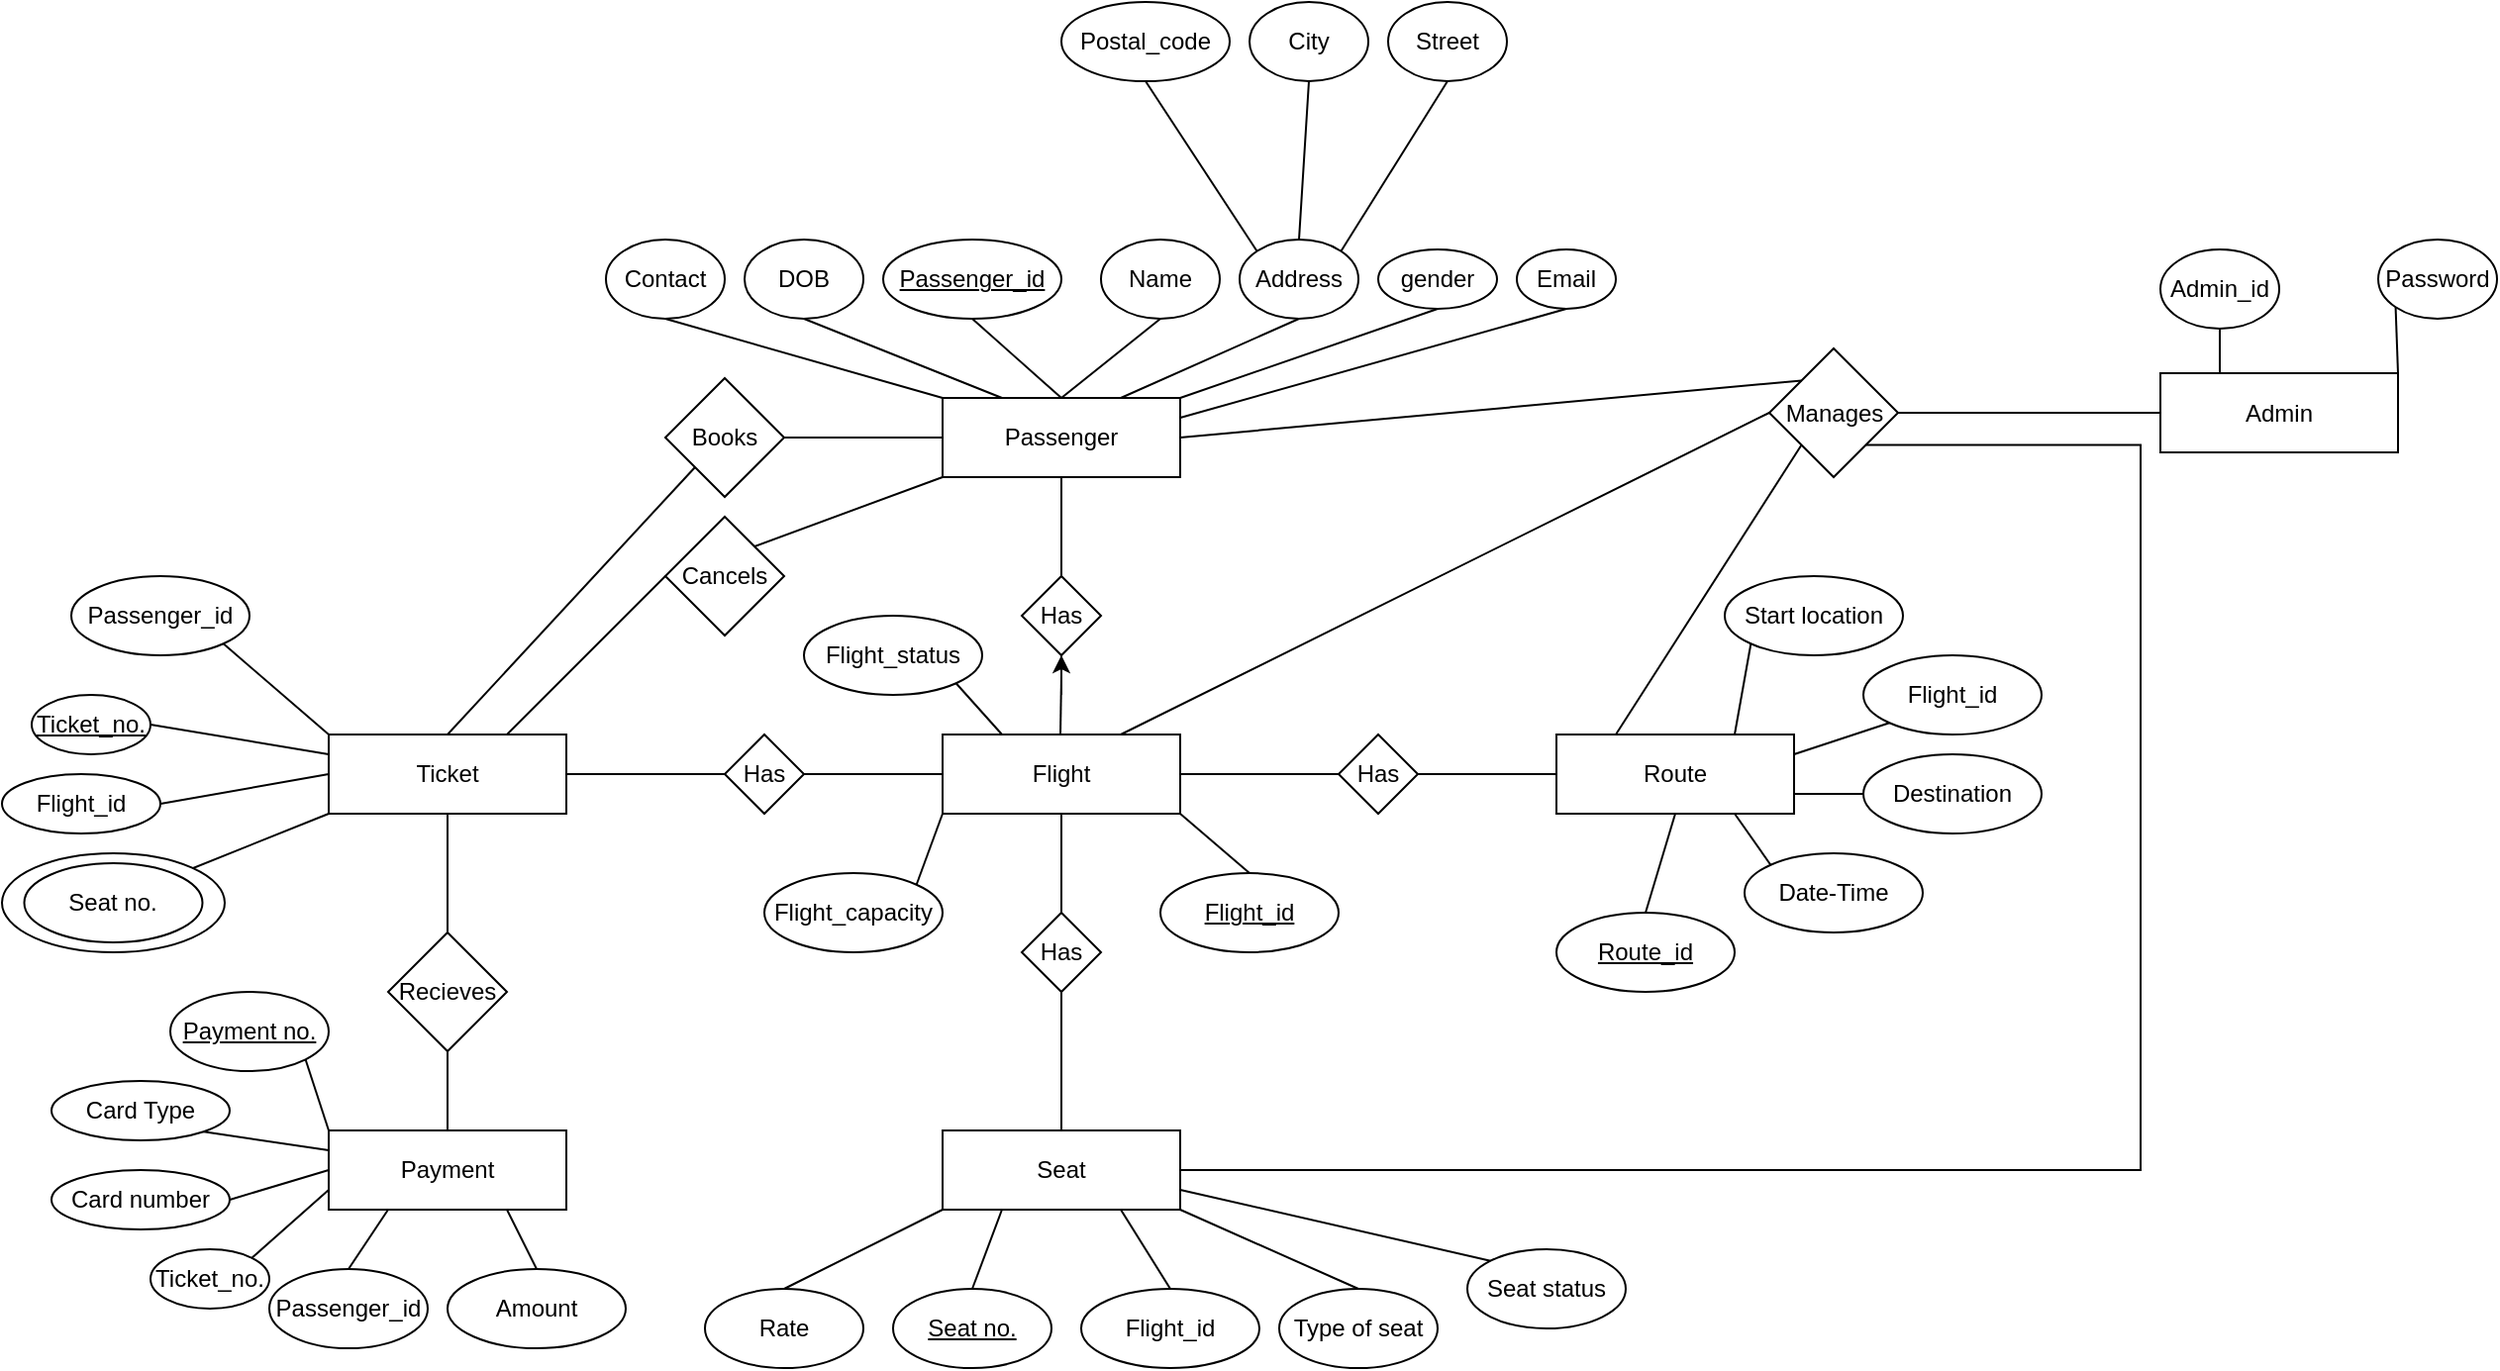 <mxfile version="20.0.4" type="device"><diagram id="wLFEL5sPyvym7mDosOMR" name="Page-1"><mxGraphModel dx="2128" dy="1671" grid="1" gridSize="10" guides="1" tooltips="1" connect="1" arrows="1" fold="1" page="1" pageScale="1" pageWidth="850" pageHeight="1100" math="0" shadow="0"><root><mxCell id="0"/><mxCell id="1" parent="0"/><mxCell id="FNH61w9bxG_9aRAZ12dG-1" value="Passenger" style="rounded=0;whiteSpace=wrap;html=1;" parent="1" vertex="1"><mxGeometry x="205" y="70" width="120" height="40" as="geometry"/></mxCell><mxCell id="FNH61w9bxG_9aRAZ12dG-2" value="Flight&lt;span style=&quot;color: rgba(0, 0, 0, 0); font-family: monospace; font-size: 0px; text-align: start;&quot;&gt;%3CmxGraphModel%3E%3Croot%3E%3CmxCell%20id%3D%220%22%2F%3E%3CmxCell%20id%3D%221%22%20parent%3D%220%22%2F%3E%3CmxCell%20id%3D%222%22%20value%3D%22Passenger%22%20style%3D%22rounded%3D0%3BwhiteSpace%3Dwrap%3Bhtml%3D1%3B%22%20vertex%3D%221%22%20parent%3D%221%22%3E%3CmxGeometry%20x%3D%2280%22%20y%3D%2280%22%20width%3D%22120%22%20height%3D%2240%22%20as%3D%22geometry%22%2F%3E%3C%2FmxCell%3E%3C%2Froot%3E%3C%2FmxGraphModel%3E&lt;/span&gt;" style="rounded=0;whiteSpace=wrap;html=1;" parent="1" vertex="1"><mxGeometry x="205" y="240" width="120" height="40" as="geometry"/></mxCell><mxCell id="FNH61w9bxG_9aRAZ12dG-3" value="Route" style="rounded=0;whiteSpace=wrap;html=1;" parent="1" vertex="1"><mxGeometry x="515" y="240" width="120" height="40" as="geometry"/></mxCell><mxCell id="FNH61w9bxG_9aRAZ12dG-4" value="Ticket" style="rounded=0;whiteSpace=wrap;html=1;" parent="1" vertex="1"><mxGeometry x="-105" y="240" width="120" height="40" as="geometry"/></mxCell><mxCell id="FNH61w9bxG_9aRAZ12dG-5" value="Seat" style="rounded=0;whiteSpace=wrap;html=1;" parent="1" vertex="1"><mxGeometry x="205" y="440" width="120" height="40" as="geometry"/></mxCell><mxCell id="FNH61w9bxG_9aRAZ12dG-6" value="Payment" style="rounded=0;whiteSpace=wrap;html=1;" parent="1" vertex="1"><mxGeometry x="-105" y="440" width="120" height="40" as="geometry"/></mxCell><mxCell id="FNH61w9bxG_9aRAZ12dG-7" value="Admin" style="rounded=0;whiteSpace=wrap;html=1;" parent="1" vertex="1"><mxGeometry x="820" y="57.5" width="120" height="40" as="geometry"/></mxCell><mxCell id="FNH61w9bxG_9aRAZ12dG-12" style="edgeStyle=orthogonalEdgeStyle;rounded=0;orthogonalLoop=1;jettySize=auto;html=1;" parent="1" source="FNH61w9bxG_9aRAZ12dG-8" edge="1"><mxGeometry relative="1" as="geometry"><mxPoint x="265" y="200" as="targetPoint"/></mxGeometry></mxCell><mxCell id="FNH61w9bxG_9aRAZ12dG-8" value="Has" style="rhombus;whiteSpace=wrap;html=1;rounded=0;" parent="1" vertex="1"><mxGeometry x="245" y="160" width="40" height="40" as="geometry"/></mxCell><mxCell id="FNH61w9bxG_9aRAZ12dG-9" value="" style="endArrow=none;html=1;rounded=0;exitX=0.5;exitY=0;exitDx=0;exitDy=0;entryX=0.5;entryY=1;entryDx=0;entryDy=0;" parent="1" source="FNH61w9bxG_9aRAZ12dG-8" target="FNH61w9bxG_9aRAZ12dG-1" edge="1"><mxGeometry width="50" height="50" relative="1" as="geometry"><mxPoint x="235" y="160" as="sourcePoint"/><mxPoint x="285" y="110" as="targetPoint"/></mxGeometry></mxCell><mxCell id="FNH61w9bxG_9aRAZ12dG-10" value="" style="endArrow=none;html=1;rounded=0;exitX=0.5;exitY=0;exitDx=0;exitDy=0;" parent="1" edge="1"><mxGeometry width="50" height="50" relative="1" as="geometry"><mxPoint x="264.5" y="240" as="sourcePoint"/><mxPoint x="265" y="210" as="targetPoint"/></mxGeometry></mxCell><mxCell id="FNH61w9bxG_9aRAZ12dG-13" value="Has" style="rhombus;whiteSpace=wrap;html=1;rounded=0;" parent="1" vertex="1"><mxGeometry x="405" y="240" width="40" height="40" as="geometry"/></mxCell><mxCell id="FNH61w9bxG_9aRAZ12dG-14" value="" style="endArrow=none;html=1;rounded=0;exitX=1;exitY=0.5;exitDx=0;exitDy=0;entryX=0;entryY=0.5;entryDx=0;entryDy=0;" parent="1" source="FNH61w9bxG_9aRAZ12dG-13" target="FNH61w9bxG_9aRAZ12dG-3" edge="1"><mxGeometry width="50" height="50" relative="1" as="geometry"><mxPoint x="395" y="240" as="sourcePoint"/><mxPoint x="505" y="270" as="targetPoint"/></mxGeometry></mxCell><mxCell id="FNH61w9bxG_9aRAZ12dG-15" value="" style="endArrow=none;html=1;rounded=0;exitX=1;exitY=0.5;exitDx=0;exitDy=0;entryX=0;entryY=0.5;entryDx=0;entryDy=0;" parent="1" source="FNH61w9bxG_9aRAZ12dG-2" target="FNH61w9bxG_9aRAZ12dG-13" edge="1"><mxGeometry width="50" height="50" relative="1" as="geometry"><mxPoint x="424.5" y="320" as="sourcePoint"/><mxPoint x="405" y="290" as="targetPoint"/></mxGeometry></mxCell><mxCell id="FNH61w9bxG_9aRAZ12dG-20" value="Has" style="rhombus;whiteSpace=wrap;html=1;rounded=0;" parent="1" vertex="1"><mxGeometry x="95" y="240" width="40" height="40" as="geometry"/></mxCell><mxCell id="FNH61w9bxG_9aRAZ12dG-21" value="" style="endArrow=none;html=1;rounded=0;exitX=1;exitY=0.5;exitDx=0;exitDy=0;entryX=0;entryY=0.5;entryDx=0;entryDy=0;" parent="1" source="FNH61w9bxG_9aRAZ12dG-20" edge="1"><mxGeometry width="50" height="50" relative="1" as="geometry"><mxPoint x="95" y="240" as="sourcePoint"/><mxPoint x="205" y="260" as="targetPoint"/></mxGeometry></mxCell><mxCell id="FNH61w9bxG_9aRAZ12dG-22" value="" style="endArrow=none;html=1;rounded=0;entryX=0;entryY=0.5;entryDx=0;entryDy=0;exitX=1;exitY=0.5;exitDx=0;exitDy=0;" parent="1" source="FNH61w9bxG_9aRAZ12dG-4" target="FNH61w9bxG_9aRAZ12dG-20" edge="1"><mxGeometry width="50" height="50" relative="1" as="geometry"><mxPoint x="45" y="270" as="sourcePoint"/><mxPoint x="105" y="290" as="targetPoint"/></mxGeometry></mxCell><mxCell id="FNH61w9bxG_9aRAZ12dG-25" value="Books" style="rhombus;whiteSpace=wrap;html=1;rounded=0;" parent="1" vertex="1"><mxGeometry x="65" y="60" width="60" height="60" as="geometry"/></mxCell><mxCell id="FNH61w9bxG_9aRAZ12dG-26" value="Cancels" style="rhombus;whiteSpace=wrap;html=1;rounded=0;" parent="1" vertex="1"><mxGeometry x="65" y="130" width="60" height="60" as="geometry"/></mxCell><mxCell id="FNH61w9bxG_9aRAZ12dG-29" value="" style="endArrow=none;html=1;rounded=0;entryX=0;entryY=1;entryDx=0;entryDy=0;exitX=1;exitY=0;exitDx=0;exitDy=0;" parent="1" source="FNH61w9bxG_9aRAZ12dG-26" target="FNH61w9bxG_9aRAZ12dG-1" edge="1"><mxGeometry width="50" height="50" relative="1" as="geometry"><mxPoint x="105" y="150" as="sourcePoint"/><mxPoint x="165" y="110" as="targetPoint"/></mxGeometry></mxCell><mxCell id="FNH61w9bxG_9aRAZ12dG-31" value="" style="endArrow=none;html=1;rounded=0;entryX=0.75;entryY=0;entryDx=0;entryDy=0;exitX=0;exitY=0.5;exitDx=0;exitDy=0;" parent="1" source="FNH61w9bxG_9aRAZ12dG-26" target="FNH61w9bxG_9aRAZ12dG-4" edge="1"><mxGeometry width="50" height="50" relative="1" as="geometry"><mxPoint x="95" y="170" as="sourcePoint"/><mxPoint x="215" y="120" as="targetPoint"/></mxGeometry></mxCell><mxCell id="FNH61w9bxG_9aRAZ12dG-32" value="" style="endArrow=none;html=1;rounded=0;entryX=0;entryY=0.5;entryDx=0;entryDy=0;exitX=1;exitY=0.5;exitDx=0;exitDy=0;" parent="1" source="FNH61w9bxG_9aRAZ12dG-25" target="FNH61w9bxG_9aRAZ12dG-1" edge="1"><mxGeometry width="50" height="50" relative="1" as="geometry"><mxPoint x="85" y="80" as="sourcePoint"/><mxPoint x="205" y="30" as="targetPoint"/></mxGeometry></mxCell><mxCell id="FNH61w9bxG_9aRAZ12dG-33" value="" style="endArrow=none;html=1;rounded=0;entryX=0;entryY=1;entryDx=0;entryDy=0;exitX=0.5;exitY=0;exitDx=0;exitDy=0;" parent="1" source="FNH61w9bxG_9aRAZ12dG-4" target="FNH61w9bxG_9aRAZ12dG-25" edge="1"><mxGeometry width="50" height="50" relative="1" as="geometry"><mxPoint x="-85" y="109" as="sourcePoint"/><mxPoint x="35" y="109" as="targetPoint"/></mxGeometry></mxCell><mxCell id="FNH61w9bxG_9aRAZ12dG-35" value="&lt;u&gt;Passenger_id&lt;/u&gt;" style="ellipse;whiteSpace=wrap;html=1;rounded=0;" parent="1" vertex="1"><mxGeometry x="175" y="-10" width="90" height="40" as="geometry"/></mxCell><mxCell id="FNH61w9bxG_9aRAZ12dG-36" value="Name" style="ellipse;whiteSpace=wrap;html=1;rounded=0;" parent="1" vertex="1"><mxGeometry x="285" y="-10" width="60" height="40" as="geometry"/></mxCell><mxCell id="FNH61w9bxG_9aRAZ12dG-37" value="Address" style="ellipse;whiteSpace=wrap;html=1;rounded=0;" parent="1" vertex="1"><mxGeometry x="355" y="-10" width="60" height="40" as="geometry"/></mxCell><mxCell id="FNH61w9bxG_9aRAZ12dG-39" value="gender" style="ellipse;whiteSpace=wrap;html=1;rounded=0;" parent="1" vertex="1"><mxGeometry x="425" y="-5" width="60" height="30" as="geometry"/></mxCell><mxCell id="FNH61w9bxG_9aRAZ12dG-40" value="DOB" style="ellipse;whiteSpace=wrap;html=1;rounded=0;" parent="1" vertex="1"><mxGeometry x="105" y="-10" width="60" height="40" as="geometry"/></mxCell><mxCell id="FNH61w9bxG_9aRAZ12dG-41" value="Email" style="ellipse;whiteSpace=wrap;html=1;rounded=0;" parent="1" vertex="1"><mxGeometry x="495" y="-5" width="50" height="30" as="geometry"/></mxCell><mxCell id="FNH61w9bxG_9aRAZ12dG-42" value="Contact" style="ellipse;whiteSpace=wrap;html=1;rounded=0;" parent="1" vertex="1"><mxGeometry x="35" y="-10" width="60" height="40" as="geometry"/></mxCell><mxCell id="FNH61w9bxG_9aRAZ12dG-43" value="" style="endArrow=none;html=1;rounded=0;entryX=0.5;entryY=1;entryDx=0;entryDy=0;exitX=0;exitY=0;exitDx=0;exitDy=0;" parent="1" source="FNH61w9bxG_9aRAZ12dG-1" target="FNH61w9bxG_9aRAZ12dG-42" edge="1"><mxGeometry width="50" height="50" relative="1" as="geometry"><mxPoint x="55" y="120" as="sourcePoint"/><mxPoint x="105" y="70" as="targetPoint"/></mxGeometry></mxCell><mxCell id="FNH61w9bxG_9aRAZ12dG-44" value="" style="endArrow=none;html=1;rounded=0;entryX=0.5;entryY=1;entryDx=0;entryDy=0;exitX=0.25;exitY=0;exitDx=0;exitDy=0;" parent="1" source="FNH61w9bxG_9aRAZ12dG-1" target="FNH61w9bxG_9aRAZ12dG-40" edge="1"><mxGeometry width="50" height="50" relative="1" as="geometry"><mxPoint x="55" y="120" as="sourcePoint"/><mxPoint x="105" y="70" as="targetPoint"/></mxGeometry></mxCell><mxCell id="FNH61w9bxG_9aRAZ12dG-45" value="" style="endArrow=none;html=1;rounded=0;entryX=0.5;entryY=1;entryDx=0;entryDy=0;exitX=0.5;exitY=0;exitDx=0;exitDy=0;" parent="1" source="FNH61w9bxG_9aRAZ12dG-1" target="FNH61w9bxG_9aRAZ12dG-35" edge="1"><mxGeometry width="50" height="50" relative="1" as="geometry"><mxPoint x="55" y="120" as="sourcePoint"/><mxPoint x="105" y="70" as="targetPoint"/></mxGeometry></mxCell><mxCell id="FNH61w9bxG_9aRAZ12dG-46" value="" style="endArrow=none;html=1;rounded=0;entryX=0.5;entryY=1;entryDx=0;entryDy=0;exitX=0.5;exitY=0;exitDx=0;exitDy=0;" parent="1" source="FNH61w9bxG_9aRAZ12dG-1" target="FNH61w9bxG_9aRAZ12dG-36" edge="1"><mxGeometry width="50" height="50" relative="1" as="geometry"><mxPoint x="55" y="120" as="sourcePoint"/><mxPoint x="105" y="70" as="targetPoint"/></mxGeometry></mxCell><mxCell id="FNH61w9bxG_9aRAZ12dG-47" value="" style="endArrow=none;html=1;rounded=0;entryX=0.5;entryY=1;entryDx=0;entryDy=0;exitX=0.75;exitY=0;exitDx=0;exitDy=0;" parent="1" source="FNH61w9bxG_9aRAZ12dG-1" target="FNH61w9bxG_9aRAZ12dG-37" edge="1"><mxGeometry width="50" height="50" relative="1" as="geometry"><mxPoint x="55" y="120" as="sourcePoint"/><mxPoint x="105" y="70" as="targetPoint"/></mxGeometry></mxCell><mxCell id="FNH61w9bxG_9aRAZ12dG-48" value="" style="endArrow=none;html=1;rounded=0;entryX=0.5;entryY=1;entryDx=0;entryDy=0;exitX=1;exitY=0;exitDx=0;exitDy=0;" parent="1" source="FNH61w9bxG_9aRAZ12dG-1" target="FNH61w9bxG_9aRAZ12dG-39" edge="1"><mxGeometry width="50" height="50" relative="1" as="geometry"><mxPoint x="55" y="120" as="sourcePoint"/><mxPoint x="105" y="70" as="targetPoint"/></mxGeometry></mxCell><mxCell id="FNH61w9bxG_9aRAZ12dG-49" value="" style="endArrow=none;html=1;rounded=0;entryX=0.5;entryY=1;entryDx=0;entryDy=0;exitX=1;exitY=0.25;exitDx=0;exitDy=0;" parent="1" source="FNH61w9bxG_9aRAZ12dG-1" target="FNH61w9bxG_9aRAZ12dG-41" edge="1"><mxGeometry width="50" height="50" relative="1" as="geometry"><mxPoint x="55" y="120" as="sourcePoint"/><mxPoint x="105" y="70" as="targetPoint"/></mxGeometry></mxCell><mxCell id="FNH61w9bxG_9aRAZ12dG-50" value="Passenger_id" style="ellipse;whiteSpace=wrap;html=1;rounded=0;" parent="1" vertex="1"><mxGeometry x="-235" y="160" width="90" height="40" as="geometry"/></mxCell><mxCell id="FNH61w9bxG_9aRAZ12dG-51" value="&lt;u&gt;Ticket_no.&lt;/u&gt;" style="ellipse;whiteSpace=wrap;html=1;direction=south;rounded=0;" parent="1" vertex="1"><mxGeometry x="-255" y="220" width="60" height="30" as="geometry"/></mxCell><mxCell id="FNH61w9bxG_9aRAZ12dG-53" value="Flight_id" style="ellipse;whiteSpace=wrap;html=1;rounded=0;" parent="1" vertex="1"><mxGeometry x="-270" y="260" width="80" height="30" as="geometry"/></mxCell><mxCell id="FNH61w9bxG_9aRAZ12dG-57" value="" style="endArrow=none;html=1;rounded=0;entryX=0;entryY=1;entryDx=0;entryDy=0;exitX=1;exitY=0;exitDx=0;exitDy=0;" parent="1" source="FNH61w9bxG_9aRAZ12dG-54" target="FNH61w9bxG_9aRAZ12dG-4" edge="1"><mxGeometry width="50" height="50" relative="1" as="geometry"><mxPoint x="-145" y="310" as="sourcePoint"/><mxPoint x="105" y="210" as="targetPoint"/></mxGeometry></mxCell><mxCell id="FNH61w9bxG_9aRAZ12dG-58" value="" style="endArrow=none;html=1;rounded=0;entryX=1;entryY=0.5;entryDx=0;entryDy=0;exitX=0;exitY=0.5;exitDx=0;exitDy=0;" parent="1" source="FNH61w9bxG_9aRAZ12dG-4" target="FNH61w9bxG_9aRAZ12dG-53" edge="1"><mxGeometry width="50" height="50" relative="1" as="geometry"><mxPoint x="-105" y="270" as="sourcePoint"/><mxPoint x="105" y="210" as="targetPoint"/></mxGeometry></mxCell><mxCell id="FNH61w9bxG_9aRAZ12dG-59" value="" style="endArrow=none;html=1;rounded=0;exitX=0.5;exitY=0;exitDx=0;exitDy=0;entryX=0;entryY=0.25;entryDx=0;entryDy=0;" parent="1" source="FNH61w9bxG_9aRAZ12dG-51" target="FNH61w9bxG_9aRAZ12dG-4" edge="1"><mxGeometry width="50" height="50" relative="1" as="geometry"><mxPoint x="55" y="260" as="sourcePoint"/><mxPoint x="105" y="210" as="targetPoint"/></mxGeometry></mxCell><mxCell id="FNH61w9bxG_9aRAZ12dG-60" value="" style="endArrow=none;html=1;rounded=0;entryX=1;entryY=1;entryDx=0;entryDy=0;exitX=0;exitY=0;exitDx=0;exitDy=0;" parent="1" source="FNH61w9bxG_9aRAZ12dG-4" target="FNH61w9bxG_9aRAZ12dG-50" edge="1"><mxGeometry width="50" height="50" relative="1" as="geometry"><mxPoint x="55" y="260" as="sourcePoint"/><mxPoint x="105" y="210" as="targetPoint"/></mxGeometry></mxCell><mxCell id="FNH61w9bxG_9aRAZ12dG-63" value="Has" style="rhombus;whiteSpace=wrap;html=1;rounded=0;" parent="1" vertex="1"><mxGeometry x="245" y="330" width="40" height="40" as="geometry"/></mxCell><mxCell id="FNH61w9bxG_9aRAZ12dG-64" value="" style="endArrow=none;html=1;rounded=0;exitX=0.5;exitY=0;exitDx=0;exitDy=0;entryX=0.5;entryY=1;entryDx=0;entryDy=0;" parent="1" source="FNH61w9bxG_9aRAZ12dG-63" target="FNH61w9bxG_9aRAZ12dG-2" edge="1"><mxGeometry width="50" height="50" relative="1" as="geometry"><mxPoint x="235" y="330" as="sourcePoint"/><mxPoint x="305" y="330" as="targetPoint"/></mxGeometry></mxCell><mxCell id="FNH61w9bxG_9aRAZ12dG-65" value="" style="endArrow=none;html=1;rounded=0;exitX=0.5;exitY=0;exitDx=0;exitDy=0;entryX=0.5;entryY=1;entryDx=0;entryDy=0;" parent="1" source="FNH61w9bxG_9aRAZ12dG-5" target="FNH61w9bxG_9aRAZ12dG-63" edge="1"><mxGeometry width="50" height="50" relative="1" as="geometry"><mxPoint x="264.5" y="410" as="sourcePoint"/><mxPoint x="265" y="380" as="targetPoint"/></mxGeometry></mxCell><mxCell id="FNH61w9bxG_9aRAZ12dG-67" value="&lt;u&gt;Seat no.&lt;/u&gt;" style="ellipse;whiteSpace=wrap;html=1;rounded=0;" parent="1" vertex="1"><mxGeometry x="180" y="520" width="80" height="40" as="geometry"/></mxCell><mxCell id="FNH61w9bxG_9aRAZ12dG-68" value="Flight_id" style="ellipse;whiteSpace=wrap;html=1;rounded=0;" parent="1" vertex="1"><mxGeometry x="275" y="520" width="90" height="40" as="geometry"/></mxCell><mxCell id="FNH61w9bxG_9aRAZ12dG-69" value="Rate" style="ellipse;whiteSpace=wrap;html=1;rounded=0;" parent="1" vertex="1"><mxGeometry x="85" y="520" width="80" height="40" as="geometry"/></mxCell><mxCell id="FNH61w9bxG_9aRAZ12dG-71" value="Type of seat" style="ellipse;whiteSpace=wrap;html=1;rounded=0;" parent="1" vertex="1"><mxGeometry x="375" y="520" width="80" height="40" as="geometry"/></mxCell><mxCell id="FNH61w9bxG_9aRAZ12dG-75" value="" style="endArrow=none;html=1;rounded=0;entryX=1;entryY=1;entryDx=0;entryDy=0;exitX=0.5;exitY=0;exitDx=0;exitDy=0;" parent="1" source="FNH61w9bxG_9aRAZ12dG-71" target="FNH61w9bxG_9aRAZ12dG-5" edge="1"><mxGeometry width="50" height="50" relative="1" as="geometry"><mxPoint x="55" y="400" as="sourcePoint"/><mxPoint x="105" y="350" as="targetPoint"/></mxGeometry></mxCell><mxCell id="FNH61w9bxG_9aRAZ12dG-76" value="" style="endArrow=none;html=1;rounded=0;entryX=0.75;entryY=1;entryDx=0;entryDy=0;exitX=0.5;exitY=0;exitDx=0;exitDy=0;" parent="1" source="FNH61w9bxG_9aRAZ12dG-68" target="FNH61w9bxG_9aRAZ12dG-5" edge="1"><mxGeometry width="50" height="50" relative="1" as="geometry"><mxPoint x="55" y="400" as="sourcePoint"/><mxPoint x="105" y="350" as="targetPoint"/></mxGeometry></mxCell><mxCell id="FNH61w9bxG_9aRAZ12dG-77" value="" style="endArrow=none;html=1;rounded=0;entryX=0.25;entryY=1;entryDx=0;entryDy=0;exitX=0.5;exitY=0;exitDx=0;exitDy=0;" parent="1" source="FNH61w9bxG_9aRAZ12dG-67" target="FNH61w9bxG_9aRAZ12dG-5" edge="1"><mxGeometry width="50" height="50" relative="1" as="geometry"><mxPoint x="55" y="400" as="sourcePoint"/><mxPoint x="105" y="350" as="targetPoint"/></mxGeometry></mxCell><mxCell id="FNH61w9bxG_9aRAZ12dG-78" value="" style="endArrow=none;html=1;rounded=0;entryX=0;entryY=1;entryDx=0;entryDy=0;exitX=0.5;exitY=0;exitDx=0;exitDy=0;" parent="1" source="FNH61w9bxG_9aRAZ12dG-69" target="FNH61w9bxG_9aRAZ12dG-5" edge="1"><mxGeometry width="50" height="50" relative="1" as="geometry"><mxPoint x="55" y="400" as="sourcePoint"/><mxPoint x="105" y="350" as="targetPoint"/></mxGeometry></mxCell><mxCell id="FNH61w9bxG_9aRAZ12dG-79" value="Recieves" style="rhombus;whiteSpace=wrap;html=1;rounded=0;" parent="1" vertex="1"><mxGeometry x="-75" y="340" width="60" height="60" as="geometry"/></mxCell><mxCell id="FNH61w9bxG_9aRAZ12dG-80" value="" style="endArrow=none;html=1;rounded=0;sketch=0;curved=0;exitX=0.5;exitY=1;exitDx=0;exitDy=0;entryX=0.5;entryY=0;entryDx=0;entryDy=0;" parent="1" source="FNH61w9bxG_9aRAZ12dG-79" target="FNH61w9bxG_9aRAZ12dG-6" edge="1"><mxGeometry width="50" height="50" relative="1" as="geometry"><mxPoint x="295" y="400" as="sourcePoint"/><mxPoint x="345" y="350" as="targetPoint"/></mxGeometry></mxCell><mxCell id="FNH61w9bxG_9aRAZ12dG-81" value="" style="endArrow=none;html=1;rounded=0;sketch=0;curved=0;exitX=0.5;exitY=0;exitDx=0;exitDy=0;entryX=0.5;entryY=1;entryDx=0;entryDy=0;" parent="1" source="FNH61w9bxG_9aRAZ12dG-79" target="FNH61w9bxG_9aRAZ12dG-4" edge="1"><mxGeometry width="50" height="50" relative="1" as="geometry"><mxPoint x="295" y="400" as="sourcePoint"/><mxPoint x="345" y="350" as="targetPoint"/></mxGeometry></mxCell><mxCell id="FNH61w9bxG_9aRAZ12dG-82" value="Ticket_no." style="ellipse;whiteSpace=wrap;html=1;direction=south;rounded=0;" parent="1" vertex="1"><mxGeometry x="-195" y="500" width="60" height="30" as="geometry"/></mxCell><mxCell id="FNH61w9bxG_9aRAZ12dG-83" value="Passenger_id" style="ellipse;whiteSpace=wrap;html=1;rounded=0;" parent="1" vertex="1"><mxGeometry x="-135" y="510" width="80" height="40" as="geometry"/></mxCell><mxCell id="FNH61w9bxG_9aRAZ12dG-86" value="Card number" style="ellipse;whiteSpace=wrap;html=1;rounded=0;" parent="1" vertex="1"><mxGeometry x="-245" y="460" width="90" height="30" as="geometry"/></mxCell><mxCell id="FNH61w9bxG_9aRAZ12dG-87" value="Amount" style="ellipse;whiteSpace=wrap;html=1;rounded=0;" parent="1" vertex="1"><mxGeometry x="-45" y="510" width="90" height="40" as="geometry"/></mxCell><mxCell id="FNH61w9bxG_9aRAZ12dG-90" value="Card Type" style="ellipse;whiteSpace=wrap;html=1;rounded=0;" parent="1" vertex="1"><mxGeometry x="-245" y="415" width="90" height="30" as="geometry"/></mxCell><mxCell id="FNH61w9bxG_9aRAZ12dG-91" value="&lt;u&gt;Payment no.&lt;/u&gt;" style="ellipse;whiteSpace=wrap;html=1;direction=south;rounded=0;" parent="1" vertex="1"><mxGeometry x="-185" y="370" width="80" height="40" as="geometry"/></mxCell><mxCell id="FNH61w9bxG_9aRAZ12dG-94" value="" style="endArrow=none;html=1;rounded=0;sketch=0;curved=0;exitX=0.5;exitY=0;exitDx=0;exitDy=0;entryX=0.25;entryY=1;entryDx=0;entryDy=0;" parent="1" source="FNH61w9bxG_9aRAZ12dG-83" target="FNH61w9bxG_9aRAZ12dG-6" edge="1"><mxGeometry width="50" height="50" relative="1" as="geometry"><mxPoint x="295" y="400" as="sourcePoint"/><mxPoint x="345" y="340" as="targetPoint"/></mxGeometry></mxCell><mxCell id="FNH61w9bxG_9aRAZ12dG-95" value="" style="endArrow=none;html=1;rounded=0;sketch=0;curved=0;exitX=0;exitY=0;exitDx=0;exitDy=0;entryX=0;entryY=0.75;entryDx=0;entryDy=0;" parent="1" source="FNH61w9bxG_9aRAZ12dG-82" target="FNH61w9bxG_9aRAZ12dG-6" edge="1"><mxGeometry width="50" height="50" relative="1" as="geometry"><mxPoint x="295" y="390" as="sourcePoint"/><mxPoint x="345" y="340" as="targetPoint"/></mxGeometry></mxCell><mxCell id="FNH61w9bxG_9aRAZ12dG-96" value="" style="endArrow=none;html=1;rounded=0;sketch=0;curved=0;exitX=1;exitY=0.5;exitDx=0;exitDy=0;entryX=0;entryY=0.5;entryDx=0;entryDy=0;" parent="1" source="FNH61w9bxG_9aRAZ12dG-86" target="FNH61w9bxG_9aRAZ12dG-6" edge="1"><mxGeometry width="50" height="50" relative="1" as="geometry"><mxPoint x="295" y="390" as="sourcePoint"/><mxPoint x="345" y="340" as="targetPoint"/></mxGeometry></mxCell><mxCell id="FNH61w9bxG_9aRAZ12dG-97" value="" style="endArrow=none;html=1;rounded=0;sketch=0;curved=0;exitX=1;exitY=1;exitDx=0;exitDy=0;entryX=0;entryY=0.25;entryDx=0;entryDy=0;" parent="1" source="FNH61w9bxG_9aRAZ12dG-90" target="FNH61w9bxG_9aRAZ12dG-6" edge="1"><mxGeometry width="50" height="50" relative="1" as="geometry"><mxPoint x="295" y="390" as="sourcePoint"/><mxPoint x="345" y="340" as="targetPoint"/></mxGeometry></mxCell><mxCell id="FNH61w9bxG_9aRAZ12dG-98" value="" style="endArrow=none;html=1;rounded=0;sketch=0;curved=0;exitX=1;exitY=0;exitDx=0;exitDy=0;entryX=0;entryY=0;entryDx=0;entryDy=0;" parent="1" source="FNH61w9bxG_9aRAZ12dG-91" target="FNH61w9bxG_9aRAZ12dG-6" edge="1"><mxGeometry width="50" height="50" relative="1" as="geometry"><mxPoint x="295" y="390" as="sourcePoint"/><mxPoint x="345" y="340" as="targetPoint"/></mxGeometry></mxCell><mxCell id="FNH61w9bxG_9aRAZ12dG-100" value="" style="endArrow=none;html=1;rounded=0;sketch=0;curved=0;exitX=0.5;exitY=0;exitDx=0;exitDy=0;entryX=0.75;entryY=1;entryDx=0;entryDy=0;" parent="1" source="FNH61w9bxG_9aRAZ12dG-87" target="FNH61w9bxG_9aRAZ12dG-6" edge="1"><mxGeometry width="50" height="50" relative="1" as="geometry"><mxPoint x="295" y="250" as="sourcePoint"/><mxPoint x="345" y="200" as="targetPoint"/></mxGeometry></mxCell><mxCell id="FNH61w9bxG_9aRAZ12dG-101" value="Flight_id" style="ellipse;whiteSpace=wrap;html=1;rounded=0;" parent="1" vertex="1"><mxGeometry x="670" y="200" width="90" height="40" as="geometry"/></mxCell><mxCell id="FNH61w9bxG_9aRAZ12dG-102" value="Destination" style="ellipse;whiteSpace=wrap;html=1;rounded=0;" parent="1" vertex="1"><mxGeometry x="670" y="250" width="90" height="40" as="geometry"/></mxCell><mxCell id="FNH61w9bxG_9aRAZ12dG-103" value="Date-Time" style="ellipse;whiteSpace=wrap;html=1;rounded=0;" parent="1" vertex="1"><mxGeometry x="610" y="300" width="90" height="40" as="geometry"/></mxCell><mxCell id="FNH61w9bxG_9aRAZ12dG-104" value="Start location" style="ellipse;whiteSpace=wrap;html=1;rounded=0;" parent="1" vertex="1"><mxGeometry x="600" y="160" width="90" height="40" as="geometry"/></mxCell><mxCell id="FNH61w9bxG_9aRAZ12dG-107" value="" style="endArrow=none;html=1;rounded=0;sketch=0;curved=0;entryX=0;entryY=0;entryDx=0;entryDy=0;exitX=0.75;exitY=1;exitDx=0;exitDy=0;" parent="1" source="FNH61w9bxG_9aRAZ12dG-3" target="FNH61w9bxG_9aRAZ12dG-103" edge="1"><mxGeometry width="50" height="50" relative="1" as="geometry"><mxPoint x="190" y="720" as="sourcePoint"/><mxPoint x="280" y="770" as="targetPoint"/></mxGeometry></mxCell><mxCell id="FNH61w9bxG_9aRAZ12dG-110" value="" style="endArrow=none;html=1;rounded=0;sketch=0;curved=0;entryX=0;entryY=0.5;entryDx=0;entryDy=0;exitX=1;exitY=0.75;exitDx=0;exitDy=0;" parent="1" source="FNH61w9bxG_9aRAZ12dG-3" target="FNH61w9bxG_9aRAZ12dG-102" edge="1"><mxGeometry width="50" height="50" relative="1" as="geometry"><mxPoint x="615" y="290" as="sourcePoint"/><mxPoint x="633.317" y="315.797" as="targetPoint"/></mxGeometry></mxCell><mxCell id="FNH61w9bxG_9aRAZ12dG-111" value="" style="endArrow=none;html=1;rounded=0;sketch=0;curved=0;entryX=0;entryY=1;entryDx=0;entryDy=0;exitX=1;exitY=0.25;exitDx=0;exitDy=0;" parent="1" source="FNH61w9bxG_9aRAZ12dG-3" target="FNH61w9bxG_9aRAZ12dG-101" edge="1"><mxGeometry width="50" height="50" relative="1" as="geometry"><mxPoint x="645" y="280" as="sourcePoint"/><mxPoint x="680" y="280" as="targetPoint"/></mxGeometry></mxCell><mxCell id="FNH61w9bxG_9aRAZ12dG-114" value="" style="endArrow=none;html=1;rounded=0;sketch=0;curved=0;entryX=0;entryY=1;entryDx=0;entryDy=0;exitX=0.75;exitY=0;exitDx=0;exitDy=0;" parent="1" source="FNH61w9bxG_9aRAZ12dG-3" target="FNH61w9bxG_9aRAZ12dG-104" edge="1"><mxGeometry width="50" height="50" relative="1" as="geometry"><mxPoint x="645" y="260" as="sourcePoint"/><mxPoint x="693.317" y="244.203" as="targetPoint"/></mxGeometry></mxCell><mxCell id="FNH61w9bxG_9aRAZ12dG-116" value="&lt;u&gt;Flight_id&lt;/u&gt;" style="ellipse;whiteSpace=wrap;html=1;rounded=0;" parent="1" vertex="1"><mxGeometry x="315" y="310" width="90" height="40" as="geometry"/></mxCell><mxCell id="FNH61w9bxG_9aRAZ12dG-117" value="Flight_status" style="ellipse;whiteSpace=wrap;html=1;rounded=0;" parent="1" vertex="1"><mxGeometry x="135" y="180" width="90" height="40" as="geometry"/></mxCell><mxCell id="FNH61w9bxG_9aRAZ12dG-118" value="Flight_capacity" style="ellipse;whiteSpace=wrap;html=1;rounded=0;" parent="1" vertex="1"><mxGeometry x="115" y="310" width="90" height="40" as="geometry"/></mxCell><mxCell id="FNH61w9bxG_9aRAZ12dG-121" value="" style="endArrow=none;html=1;rounded=0;sketch=0;curved=0;entryX=1;entryY=1;entryDx=0;entryDy=0;exitX=0.5;exitY=0;exitDx=0;exitDy=0;" parent="1" source="FNH61w9bxG_9aRAZ12dG-116" target="FNH61w9bxG_9aRAZ12dG-2" edge="1"><mxGeometry width="50" height="50" relative="1" as="geometry"><mxPoint x="160" y="390" as="sourcePoint"/><mxPoint x="210" y="340" as="targetPoint"/></mxGeometry></mxCell><mxCell id="FNH61w9bxG_9aRAZ12dG-122" value="" style="endArrow=none;html=1;rounded=0;sketch=0;curved=0;exitX=1;exitY=1;exitDx=0;exitDy=0;entryX=0.25;entryY=0;entryDx=0;entryDy=0;" parent="1" source="FNH61w9bxG_9aRAZ12dG-117" target="FNH61w9bxG_9aRAZ12dG-2" edge="1"><mxGeometry width="50" height="50" relative="1" as="geometry"><mxPoint x="160" y="390" as="sourcePoint"/><mxPoint x="210" y="340" as="targetPoint"/></mxGeometry></mxCell><mxCell id="FNH61w9bxG_9aRAZ12dG-123" value="" style="endArrow=none;html=1;rounded=0;sketch=0;curved=0;entryX=1;entryY=0;entryDx=0;entryDy=0;exitX=0;exitY=1;exitDx=0;exitDy=0;" parent="1" source="FNH61w9bxG_9aRAZ12dG-2" target="FNH61w9bxG_9aRAZ12dG-118" edge="1"><mxGeometry width="50" height="50" relative="1" as="geometry"><mxPoint x="160" y="390" as="sourcePoint"/><mxPoint x="210" y="340" as="targetPoint"/></mxGeometry></mxCell><mxCell id="FNH61w9bxG_9aRAZ12dG-124" value="Manages" style="rhombus;whiteSpace=wrap;html=1;rounded=0;" parent="1" vertex="1"><mxGeometry x="622.5" y="45" width="65" height="65" as="geometry"/></mxCell><mxCell id="FNH61w9bxG_9aRAZ12dG-125" value="" style="endArrow=none;html=1;rounded=0;sketch=0;curved=0;exitX=1;exitY=0.5;exitDx=0;exitDy=0;entryX=0;entryY=0.5;entryDx=0;entryDy=0;" parent="1" source="FNH61w9bxG_9aRAZ12dG-124" target="FNH61w9bxG_9aRAZ12dG-7" edge="1"><mxGeometry width="50" height="50" relative="1" as="geometry"><mxPoint x="720" y="40" as="sourcePoint"/><mxPoint x="770" y="-10" as="targetPoint"/></mxGeometry></mxCell><mxCell id="FNH61w9bxG_9aRAZ12dG-127" value="" style="endArrow=none;html=1;rounded=0;sketch=0;curved=0;entryX=0;entryY=0.5;entryDx=0;entryDy=0;exitX=0.75;exitY=0;exitDx=0;exitDy=0;" parent="1" source="FNH61w9bxG_9aRAZ12dG-2" target="FNH61w9bxG_9aRAZ12dG-124" edge="1"><mxGeometry width="50" height="50" relative="1" as="geometry"><mxPoint x="490" y="200" as="sourcePoint"/><mxPoint x="540" y="150" as="targetPoint"/></mxGeometry></mxCell><mxCell id="FNH61w9bxG_9aRAZ12dG-128" value="" style="endArrow=none;html=1;rounded=0;sketch=0;curved=0;entryX=0;entryY=1;entryDx=0;entryDy=0;exitX=0.25;exitY=0;exitDx=0;exitDy=0;" parent="1" source="FNH61w9bxG_9aRAZ12dG-3" target="FNH61w9bxG_9aRAZ12dG-124" edge="1"><mxGeometry width="50" height="50" relative="1" as="geometry"><mxPoint x="305" y="250" as="sourcePoint"/><mxPoint x="632.5" y="90.0" as="targetPoint"/></mxGeometry></mxCell><mxCell id="FNH61w9bxG_9aRAZ12dG-129" value="" style="endArrow=none;html=1;rounded=0;sketch=0;curved=0;entryX=0;entryY=0;entryDx=0;entryDy=0;exitX=1;exitY=0.5;exitDx=0;exitDy=0;" parent="1" source="FNH61w9bxG_9aRAZ12dG-1" target="FNH61w9bxG_9aRAZ12dG-124" edge="1"><mxGeometry width="50" height="50" relative="1" as="geometry"><mxPoint x="305" y="250" as="sourcePoint"/><mxPoint x="632.5" y="90.0" as="targetPoint"/></mxGeometry></mxCell><mxCell id="FNH61w9bxG_9aRAZ12dG-131" value="Admin_id" style="ellipse;whiteSpace=wrap;html=1;rounded=0;" parent="1" vertex="1"><mxGeometry x="820" y="-5" width="60" height="40" as="geometry"/></mxCell><mxCell id="FNH61w9bxG_9aRAZ12dG-132" value="Password" style="ellipse;whiteSpace=wrap;html=1;rounded=0;" parent="1" vertex="1"><mxGeometry x="930" y="-10" width="60" height="40" as="geometry"/></mxCell><mxCell id="FNH61w9bxG_9aRAZ12dG-133" value="" style="endArrow=none;html=1;rounded=0;sketch=0;curved=0;entryX=0.5;entryY=1;entryDx=0;entryDy=0;exitX=0.25;exitY=0;exitDx=0;exitDy=0;" parent="1" source="FNH61w9bxG_9aRAZ12dG-7" target="FNH61w9bxG_9aRAZ12dG-131" edge="1"><mxGeometry width="50" height="50" relative="1" as="geometry"><mxPoint x="335" y="100.0" as="sourcePoint"/><mxPoint x="648.75" y="73.75" as="targetPoint"/></mxGeometry></mxCell><mxCell id="FNH61w9bxG_9aRAZ12dG-135" value="" style="endArrow=none;html=1;rounded=0;sketch=0;curved=0;entryX=0;entryY=1;entryDx=0;entryDy=0;exitX=1;exitY=0;exitDx=0;exitDy=0;" parent="1" source="FNH61w9bxG_9aRAZ12dG-7" target="FNH61w9bxG_9aRAZ12dG-132" edge="1"><mxGeometry width="50" height="50" relative="1" as="geometry"><mxPoint x="860" y="70.0" as="sourcePoint"/><mxPoint x="860" y="45.0" as="targetPoint"/></mxGeometry></mxCell><mxCell id="FNH61w9bxG_9aRAZ12dG-138" value="" style="endArrow=none;html=1;rounded=0;sketch=0;entryX=1;entryY=1;entryDx=0;entryDy=0;edgeStyle=orthogonalEdgeStyle;exitX=1;exitY=0.5;exitDx=0;exitDy=0;" parent="1" source="FNH61w9bxG_9aRAZ12dG-5" target="FNH61w9bxG_9aRAZ12dG-124" edge="1"><mxGeometry width="50" height="50" relative="1" as="geometry"><mxPoint x="810" y="530" as="sourcePoint"/><mxPoint x="730" y="90" as="targetPoint"/><Array as="points"><mxPoint x="810" y="460"/><mxPoint x="810" y="94"/></Array></mxGeometry></mxCell><mxCell id="NaB5Uk6NB1EQ3T-7vV7l-1" value="Seat status" style="ellipse;whiteSpace=wrap;html=1;rounded=0;" parent="1" vertex="1"><mxGeometry x="470" y="500" width="80" height="40" as="geometry"/></mxCell><mxCell id="NaB5Uk6NB1EQ3T-7vV7l-3" value="" style="endArrow=none;html=1;rounded=0;exitX=1;exitY=0.75;exitDx=0;exitDy=0;entryX=0;entryY=0;entryDx=0;entryDy=0;" parent="1" source="FNH61w9bxG_9aRAZ12dG-5" target="NaB5Uk6NB1EQ3T-7vV7l-1" edge="1"><mxGeometry width="50" height="50" relative="1" as="geometry"><mxPoint x="420" y="420" as="sourcePoint"/><mxPoint x="470" y="370" as="targetPoint"/></mxGeometry></mxCell><mxCell id="J1ZO5_NOFq9-nWplJvkW-1" value="&lt;u&gt;Route_id&lt;/u&gt;" style="ellipse;whiteSpace=wrap;html=1;rounded=0;" parent="1" vertex="1"><mxGeometry x="515" y="330" width="90" height="40" as="geometry"/></mxCell><mxCell id="J1ZO5_NOFq9-nWplJvkW-6" value="" style="endArrow=none;html=1;rounded=0;sketch=0;curved=0;entryX=0.5;entryY=1;entryDx=0;entryDy=0;exitX=0.5;exitY=0;exitDx=0;exitDy=0;" parent="1" source="J1ZO5_NOFq9-nWplJvkW-1" target="FNH61w9bxG_9aRAZ12dG-3" edge="1"><mxGeometry width="50" height="50" relative="1" as="geometry"><mxPoint x="370" y="320" as="sourcePoint"/><mxPoint x="335" y="290" as="targetPoint"/></mxGeometry></mxCell><mxCell id="CzQfXarWWFRZHUrH_IyH-2" value="" style="group" parent="1" vertex="1" connectable="0"><mxGeometry x="-270" y="300" width="112.5" height="50" as="geometry"/></mxCell><mxCell id="CzQfXarWWFRZHUrH_IyH-1" value="" style="ellipse;whiteSpace=wrap;html=1;" parent="CzQfXarWWFRZHUrH_IyH-2" vertex="1"><mxGeometry width="112.5" height="50" as="geometry"/></mxCell><mxCell id="FNH61w9bxG_9aRAZ12dG-54" value="Seat no." style="ellipse;whiteSpace=wrap;html=1;rounded=0;" parent="CzQfXarWWFRZHUrH_IyH-2" vertex="1"><mxGeometry x="11.25" y="5" width="90" height="40" as="geometry"/></mxCell><mxCell id="CzQfXarWWFRZHUrH_IyH-3" value="City" style="ellipse;whiteSpace=wrap;html=1;rounded=0;" parent="1" vertex="1"><mxGeometry x="360" y="-130" width="60" height="40" as="geometry"/></mxCell><mxCell id="CzQfXarWWFRZHUrH_IyH-4" value="Street" style="ellipse;whiteSpace=wrap;html=1;rounded=0;" parent="1" vertex="1"><mxGeometry x="430" y="-130" width="60" height="40" as="geometry"/></mxCell><mxCell id="CzQfXarWWFRZHUrH_IyH-5" value="Postal_code" style="ellipse;whiteSpace=wrap;html=1;rounded=0;" parent="1" vertex="1"><mxGeometry x="265" y="-130" width="85" height="40" as="geometry"/></mxCell><mxCell id="CzQfXarWWFRZHUrH_IyH-6" value="" style="endArrow=none;html=1;rounded=0;entryX=0.5;entryY=1;entryDx=0;entryDy=0;exitX=0;exitY=0;exitDx=0;exitDy=0;" parent="1" source="FNH61w9bxG_9aRAZ12dG-37" target="CzQfXarWWFRZHUrH_IyH-5" edge="1"><mxGeometry width="50" height="50" relative="1" as="geometry"><mxPoint x="-30" y="120" as="sourcePoint"/><mxPoint x="250" y="-30" as="targetPoint"/></mxGeometry></mxCell><mxCell id="CzQfXarWWFRZHUrH_IyH-7" value="" style="endArrow=none;html=1;rounded=0;entryX=0.5;entryY=1;entryDx=0;entryDy=0;exitX=0.5;exitY=0;exitDx=0;exitDy=0;" parent="1" source="FNH61w9bxG_9aRAZ12dG-37" target="CzQfXarWWFRZHUrH_IyH-3" edge="1"><mxGeometry width="50" height="50" relative="1" as="geometry"><mxPoint x="373.787" y="5.858" as="sourcePoint"/><mxPoint x="262.5" y="-30" as="targetPoint"/></mxGeometry></mxCell><mxCell id="CzQfXarWWFRZHUrH_IyH-8" value="" style="endArrow=none;html=1;rounded=0;entryX=0.5;entryY=1;entryDx=0;entryDy=0;exitX=1;exitY=0;exitDx=0;exitDy=0;" parent="1" source="FNH61w9bxG_9aRAZ12dG-37" target="CzQfXarWWFRZHUrH_IyH-4" edge="1"><mxGeometry width="50" height="50" relative="1" as="geometry"><mxPoint x="395" as="sourcePoint"/><mxPoint x="355" y="-30" as="targetPoint"/></mxGeometry></mxCell></root></mxGraphModel></diagram></mxfile>